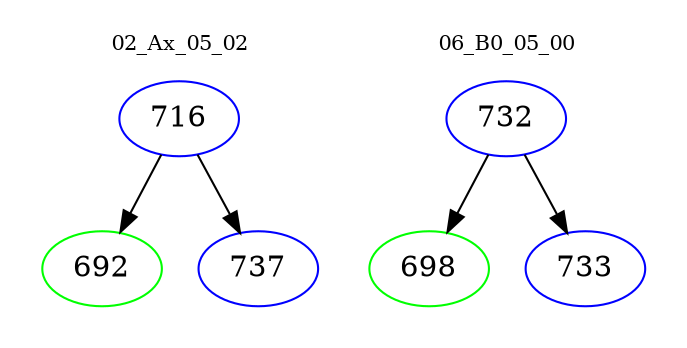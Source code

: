 digraph{
subgraph cluster_0 {
color = white
label = "02_Ax_05_02";
fontsize=10;
T0_716 [label="716", color="blue"]
T0_716 -> T0_692 [color="black"]
T0_692 [label="692", color="green"]
T0_716 -> T0_737 [color="black"]
T0_737 [label="737", color="blue"]
}
subgraph cluster_1 {
color = white
label = "06_B0_05_00";
fontsize=10;
T1_732 [label="732", color="blue"]
T1_732 -> T1_698 [color="black"]
T1_698 [label="698", color="green"]
T1_732 -> T1_733 [color="black"]
T1_733 [label="733", color="blue"]
}
}
